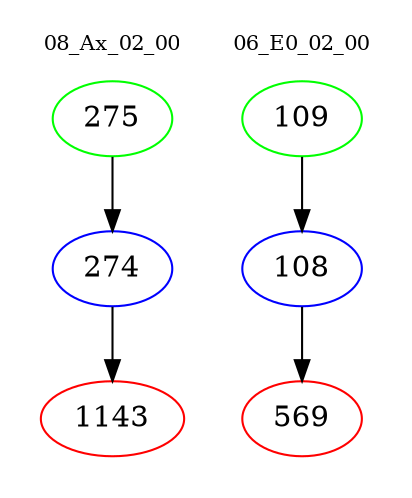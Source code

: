 digraph{
subgraph cluster_0 {
color = white
label = "08_Ax_02_00";
fontsize=10;
T0_275 [label="275", color="green"]
T0_275 -> T0_274 [color="black"]
T0_274 [label="274", color="blue"]
T0_274 -> T0_1143 [color="black"]
T0_1143 [label="1143", color="red"]
}
subgraph cluster_1 {
color = white
label = "06_E0_02_00";
fontsize=10;
T1_109 [label="109", color="green"]
T1_109 -> T1_108 [color="black"]
T1_108 [label="108", color="blue"]
T1_108 -> T1_569 [color="black"]
T1_569 [label="569", color="red"]
}
}
